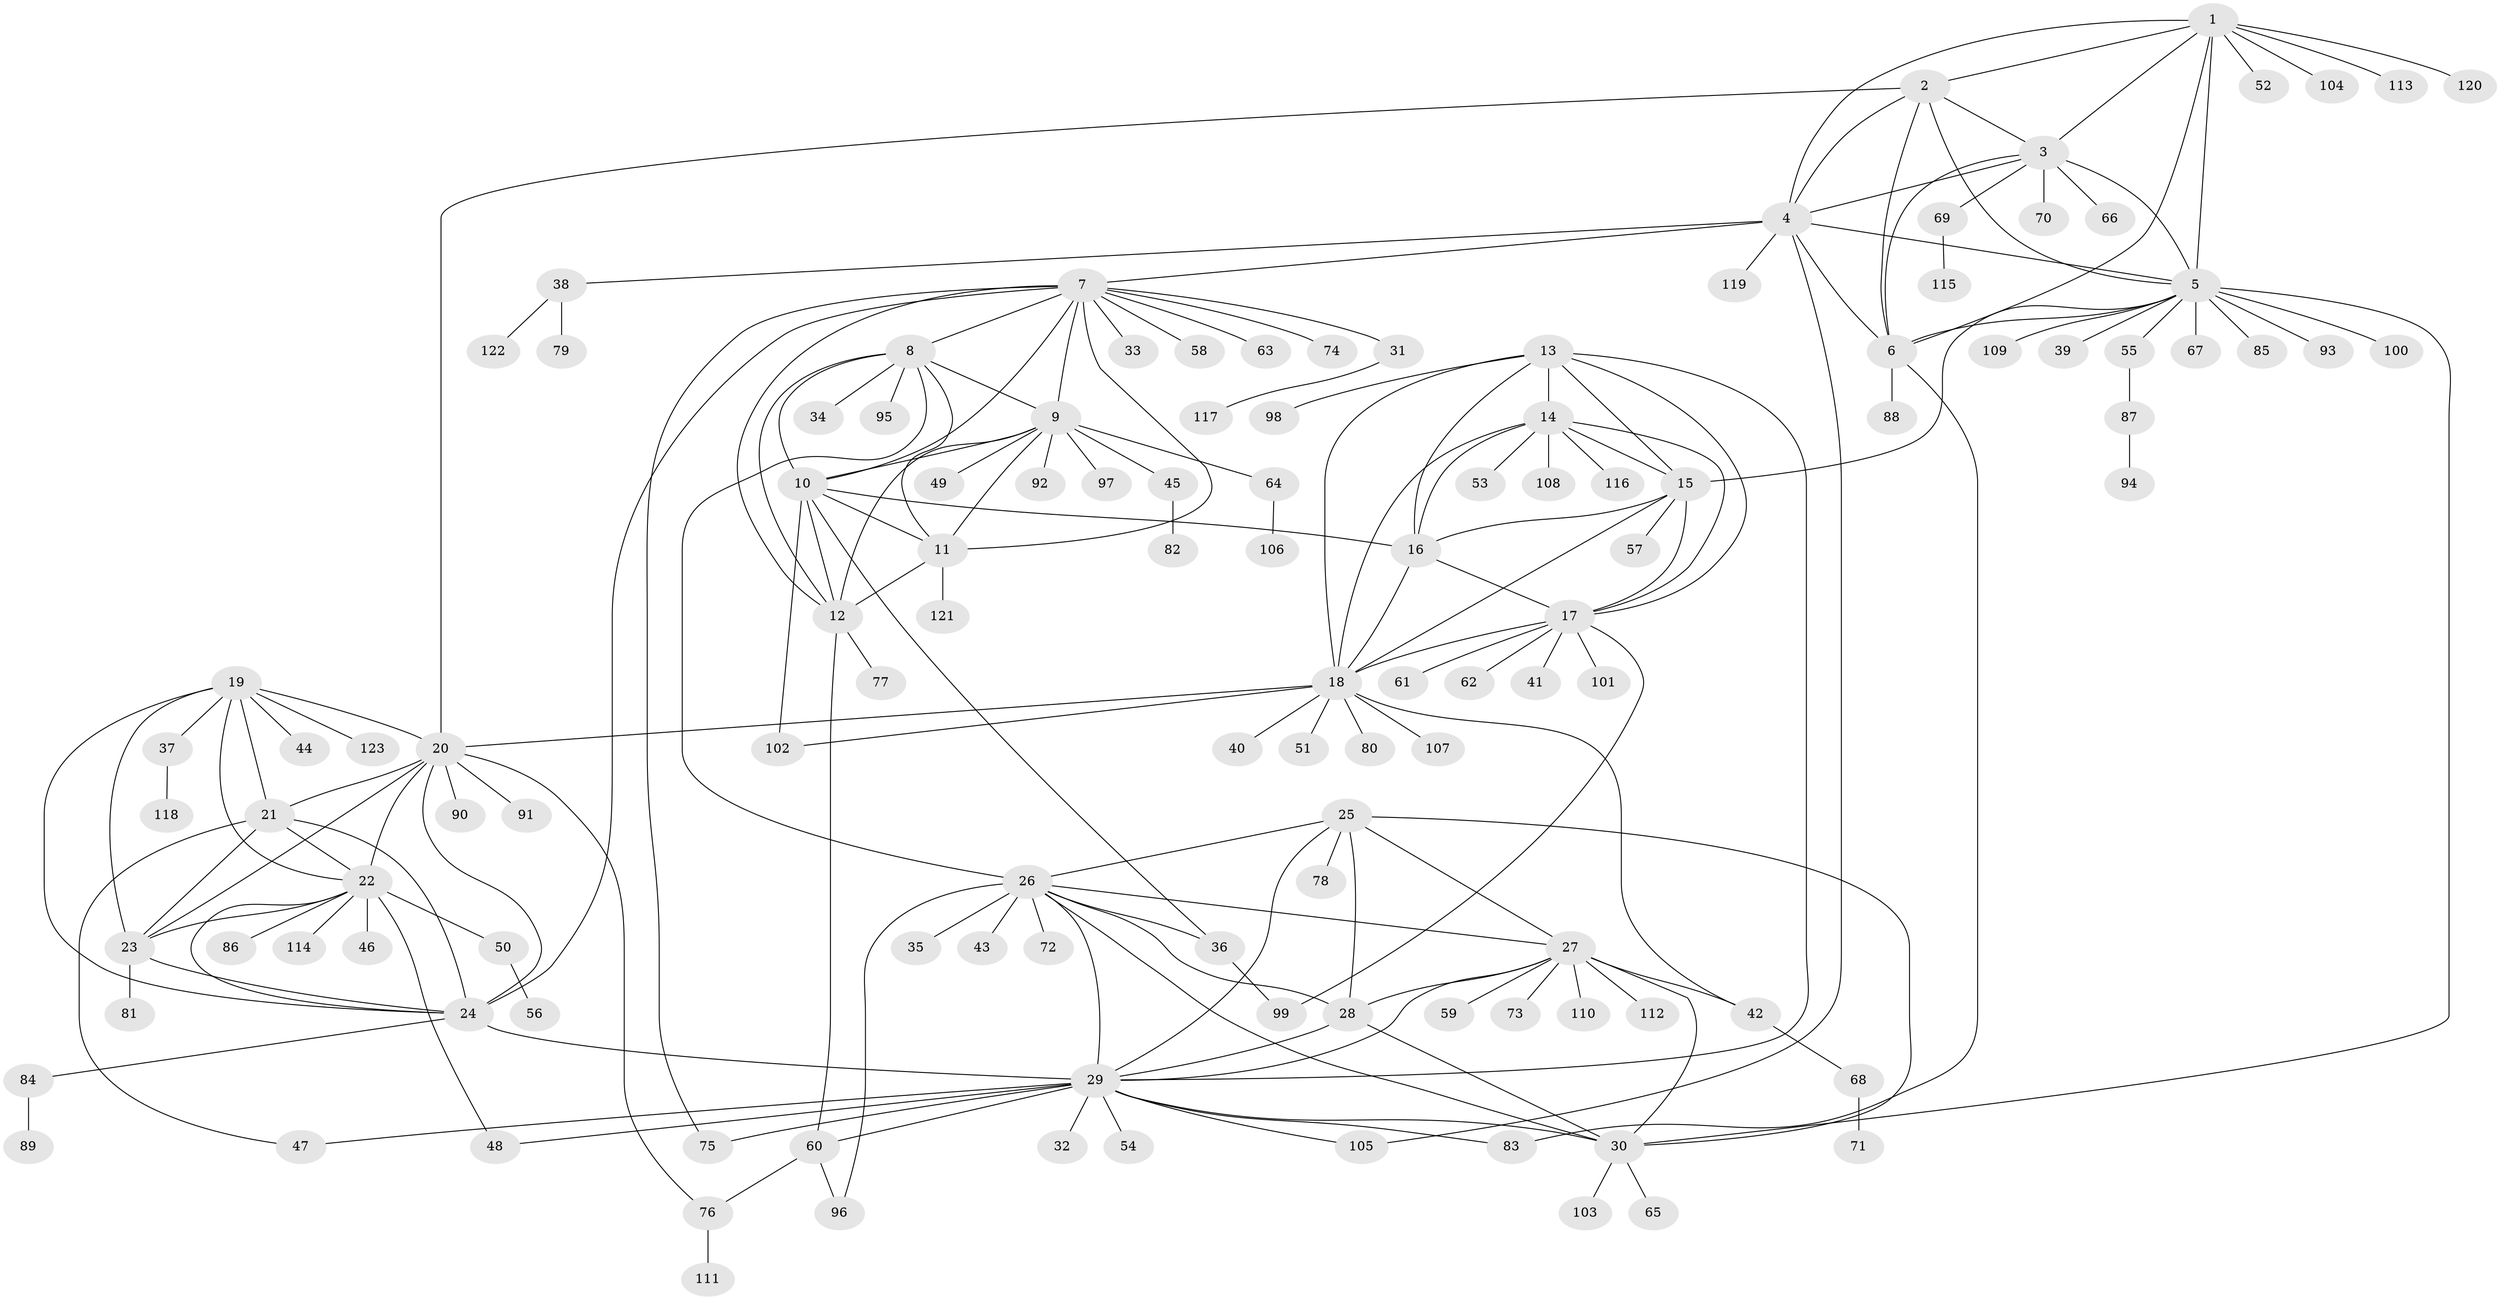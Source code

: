 // Generated by graph-tools (version 1.1) at 2025/02/03/09/25 03:02:34]
// undirected, 123 vertices, 190 edges
graph export_dot {
graph [start="1"]
  node [color=gray90,style=filled];
  1;
  2;
  3;
  4;
  5;
  6;
  7;
  8;
  9;
  10;
  11;
  12;
  13;
  14;
  15;
  16;
  17;
  18;
  19;
  20;
  21;
  22;
  23;
  24;
  25;
  26;
  27;
  28;
  29;
  30;
  31;
  32;
  33;
  34;
  35;
  36;
  37;
  38;
  39;
  40;
  41;
  42;
  43;
  44;
  45;
  46;
  47;
  48;
  49;
  50;
  51;
  52;
  53;
  54;
  55;
  56;
  57;
  58;
  59;
  60;
  61;
  62;
  63;
  64;
  65;
  66;
  67;
  68;
  69;
  70;
  71;
  72;
  73;
  74;
  75;
  76;
  77;
  78;
  79;
  80;
  81;
  82;
  83;
  84;
  85;
  86;
  87;
  88;
  89;
  90;
  91;
  92;
  93;
  94;
  95;
  96;
  97;
  98;
  99;
  100;
  101;
  102;
  103;
  104;
  105;
  106;
  107;
  108;
  109;
  110;
  111;
  112;
  113;
  114;
  115;
  116;
  117;
  118;
  119;
  120;
  121;
  122;
  123;
  1 -- 2;
  1 -- 3;
  1 -- 4;
  1 -- 5;
  1 -- 6;
  1 -- 52;
  1 -- 104;
  1 -- 113;
  1 -- 120;
  2 -- 3;
  2 -- 4;
  2 -- 5;
  2 -- 6;
  2 -- 20;
  3 -- 4;
  3 -- 5;
  3 -- 6;
  3 -- 66;
  3 -- 69;
  3 -- 70;
  4 -- 5;
  4 -- 6;
  4 -- 7;
  4 -- 38;
  4 -- 105;
  4 -- 119;
  5 -- 6;
  5 -- 15;
  5 -- 30;
  5 -- 39;
  5 -- 55;
  5 -- 67;
  5 -- 85;
  5 -- 93;
  5 -- 100;
  5 -- 109;
  6 -- 83;
  6 -- 88;
  7 -- 8;
  7 -- 9;
  7 -- 10;
  7 -- 11;
  7 -- 12;
  7 -- 24;
  7 -- 31;
  7 -- 33;
  7 -- 58;
  7 -- 63;
  7 -- 74;
  7 -- 75;
  8 -- 9;
  8 -- 10;
  8 -- 11;
  8 -- 12;
  8 -- 26;
  8 -- 34;
  8 -- 95;
  9 -- 10;
  9 -- 11;
  9 -- 12;
  9 -- 45;
  9 -- 49;
  9 -- 64;
  9 -- 92;
  9 -- 97;
  10 -- 11;
  10 -- 12;
  10 -- 16;
  10 -- 36;
  10 -- 102;
  11 -- 12;
  11 -- 121;
  12 -- 60;
  12 -- 77;
  13 -- 14;
  13 -- 15;
  13 -- 16;
  13 -- 17;
  13 -- 18;
  13 -- 29;
  13 -- 98;
  14 -- 15;
  14 -- 16;
  14 -- 17;
  14 -- 18;
  14 -- 53;
  14 -- 108;
  14 -- 116;
  15 -- 16;
  15 -- 17;
  15 -- 18;
  15 -- 57;
  16 -- 17;
  16 -- 18;
  17 -- 18;
  17 -- 41;
  17 -- 61;
  17 -- 62;
  17 -- 99;
  17 -- 101;
  18 -- 20;
  18 -- 40;
  18 -- 42;
  18 -- 51;
  18 -- 80;
  18 -- 102;
  18 -- 107;
  19 -- 20;
  19 -- 21;
  19 -- 22;
  19 -- 23;
  19 -- 24;
  19 -- 37;
  19 -- 44;
  19 -- 123;
  20 -- 21;
  20 -- 22;
  20 -- 23;
  20 -- 24;
  20 -- 76;
  20 -- 90;
  20 -- 91;
  21 -- 22;
  21 -- 23;
  21 -- 24;
  21 -- 47;
  22 -- 23;
  22 -- 24;
  22 -- 46;
  22 -- 48;
  22 -- 50;
  22 -- 86;
  22 -- 114;
  23 -- 24;
  23 -- 81;
  24 -- 29;
  24 -- 84;
  25 -- 26;
  25 -- 27;
  25 -- 28;
  25 -- 29;
  25 -- 30;
  25 -- 78;
  26 -- 27;
  26 -- 28;
  26 -- 29;
  26 -- 30;
  26 -- 35;
  26 -- 36;
  26 -- 43;
  26 -- 72;
  26 -- 96;
  27 -- 28;
  27 -- 29;
  27 -- 30;
  27 -- 42;
  27 -- 59;
  27 -- 73;
  27 -- 110;
  27 -- 112;
  28 -- 29;
  28 -- 30;
  29 -- 30;
  29 -- 32;
  29 -- 47;
  29 -- 48;
  29 -- 54;
  29 -- 60;
  29 -- 75;
  29 -- 83;
  29 -- 105;
  30 -- 65;
  30 -- 103;
  31 -- 117;
  36 -- 99;
  37 -- 118;
  38 -- 79;
  38 -- 122;
  42 -- 68;
  45 -- 82;
  50 -- 56;
  55 -- 87;
  60 -- 76;
  60 -- 96;
  64 -- 106;
  68 -- 71;
  69 -- 115;
  76 -- 111;
  84 -- 89;
  87 -- 94;
}
